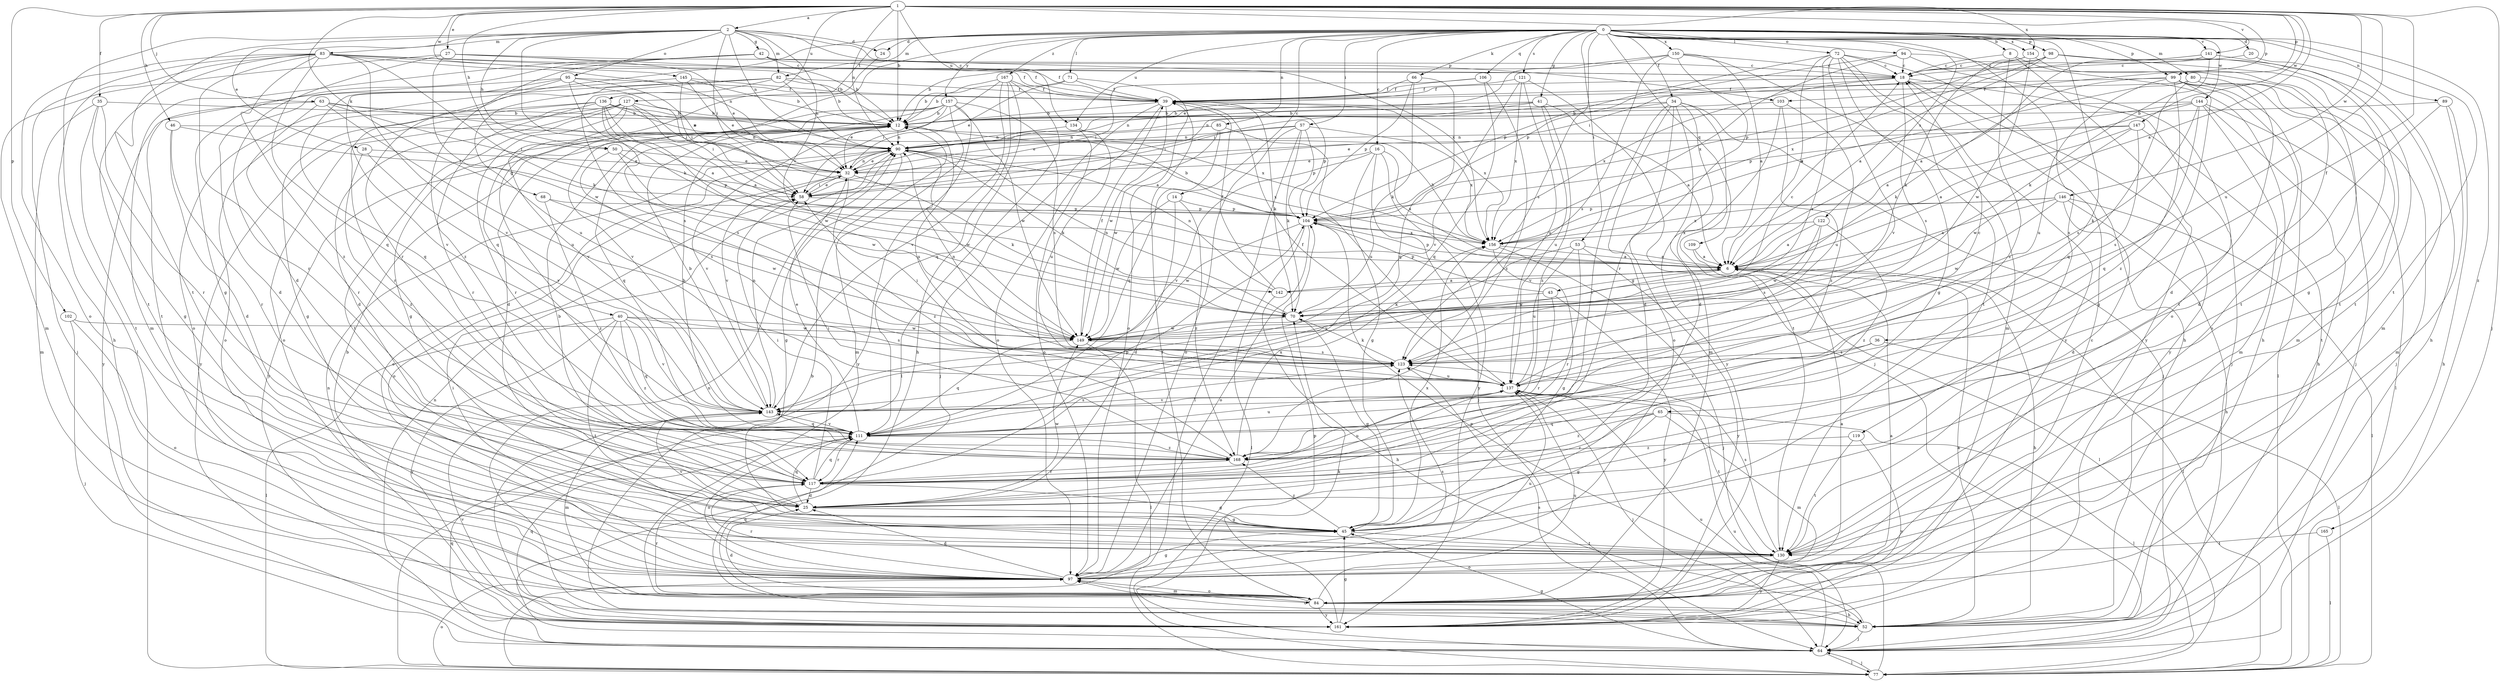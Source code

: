strict digraph  {
0;
1;
2;
6;
8;
12;
14;
16;
18;
20;
24;
25;
27;
28;
32;
34;
35;
36;
39;
40;
41;
42;
43;
45;
46;
50;
52;
53;
57;
58;
63;
64;
65;
66;
68;
70;
71;
72;
77;
80;
82;
83;
84;
85;
89;
90;
94;
95;
97;
98;
99;
102;
103;
104;
106;
109;
111;
117;
119;
121;
122;
123;
127;
130;
134;
136;
137;
141;
142;
143;
144;
145;
146;
147;
149;
150;
154;
156;
157;
161;
165;
167;
168;
0 -> 8  [label=b];
0 -> 14  [label=c];
0 -> 16  [label=c];
0 -> 20  [label=d];
0 -> 24  [label=d];
0 -> 34  [label=f];
0 -> 40  [label=g];
0 -> 41  [label=g];
0 -> 53  [label=i];
0 -> 57  [label=i];
0 -> 65  [label=k];
0 -> 66  [label=k];
0 -> 71  [label=l];
0 -> 72  [label=l];
0 -> 80  [label=m];
0 -> 82  [label=m];
0 -> 85  [label=n];
0 -> 89  [label=n];
0 -> 94  [label=o];
0 -> 98  [label=p];
0 -> 99  [label=p];
0 -> 106  [label=q];
0 -> 109  [label=q];
0 -> 117  [label=r];
0 -> 119  [label=s];
0 -> 121  [label=s];
0 -> 122  [label=s];
0 -> 123  [label=s];
0 -> 127  [label=t];
0 -> 130  [label=t];
0 -> 134  [label=u];
0 -> 141  [label=v];
0 -> 144  [label=w];
0 -> 150  [label=x];
0 -> 154  [label=x];
0 -> 157  [label=y];
0 -> 165  [label=z];
0 -> 167  [label=z];
1 -> 2  [label=a];
1 -> 6  [label=a];
1 -> 12  [label=b];
1 -> 27  [label=e];
1 -> 35  [label=f];
1 -> 36  [label=f];
1 -> 46  [label=h];
1 -> 50  [label=h];
1 -> 63  [label=j];
1 -> 64  [label=j];
1 -> 68  [label=k];
1 -> 90  [label=n];
1 -> 99  [label=p];
1 -> 102  [label=p];
1 -> 103  [label=p];
1 -> 134  [label=u];
1 -> 136  [label=u];
1 -> 137  [label=u];
1 -> 141  [label=v];
1 -> 145  [label=w];
1 -> 146  [label=w];
1 -> 147  [label=w];
1 -> 154  [label=x];
2 -> 24  [label=d];
2 -> 28  [label=e];
2 -> 42  [label=g];
2 -> 50  [label=h];
2 -> 58  [label=i];
2 -> 70  [label=k];
2 -> 77  [label=l];
2 -> 82  [label=m];
2 -> 83  [label=m];
2 -> 90  [label=n];
2 -> 95  [label=o];
2 -> 103  [label=p];
2 -> 130  [label=t];
2 -> 142  [label=v];
2 -> 156  [label=x];
6 -> 43  [label=g];
6 -> 52  [label=h];
6 -> 77  [label=l];
6 -> 104  [label=p];
6 -> 142  [label=v];
6 -> 149  [label=w];
8 -> 18  [label=c];
8 -> 52  [label=h];
8 -> 161  [label=y];
8 -> 168  [label=z];
12 -> 90  [label=n];
12 -> 111  [label=q];
12 -> 137  [label=u];
12 -> 143  [label=v];
12 -> 161  [label=y];
14 -> 25  [label=d];
14 -> 104  [label=p];
14 -> 149  [label=w];
14 -> 168  [label=z];
16 -> 6  [label=a];
16 -> 32  [label=e];
16 -> 45  [label=g];
16 -> 64  [label=j];
16 -> 143  [label=v];
16 -> 161  [label=y];
18 -> 39  [label=f];
18 -> 58  [label=i];
18 -> 64  [label=j];
18 -> 123  [label=s];
18 -> 156  [label=x];
18 -> 161  [label=y];
20 -> 18  [label=c];
20 -> 52  [label=h];
24 -> 111  [label=q];
25 -> 12  [label=b];
25 -> 45  [label=g];
25 -> 111  [label=q];
25 -> 149  [label=w];
27 -> 18  [label=c];
27 -> 32  [label=e];
27 -> 39  [label=f];
27 -> 84  [label=m];
27 -> 117  [label=r];
27 -> 149  [label=w];
28 -> 32  [label=e];
28 -> 143  [label=v];
28 -> 168  [label=z];
32 -> 58  [label=i];
32 -> 70  [label=k];
32 -> 90  [label=n];
32 -> 97  [label=o];
32 -> 168  [label=z];
34 -> 12  [label=b];
34 -> 25  [label=d];
34 -> 64  [label=j];
34 -> 84  [label=m];
34 -> 90  [label=n];
34 -> 97  [label=o];
34 -> 117  [label=r];
34 -> 130  [label=t];
34 -> 161  [label=y];
35 -> 12  [label=b];
35 -> 45  [label=g];
35 -> 84  [label=m];
35 -> 117  [label=r];
35 -> 130  [label=t];
36 -> 77  [label=l];
36 -> 123  [label=s];
36 -> 143  [label=v];
39 -> 12  [label=b];
39 -> 64  [label=j];
39 -> 70  [label=k];
39 -> 97  [label=o];
39 -> 104  [label=p];
39 -> 149  [label=w];
39 -> 156  [label=x];
40 -> 77  [label=l];
40 -> 111  [label=q];
40 -> 123  [label=s];
40 -> 130  [label=t];
40 -> 143  [label=v];
40 -> 149  [label=w];
40 -> 161  [label=y];
40 -> 168  [label=z];
41 -> 6  [label=a];
41 -> 12  [label=b];
41 -> 58  [label=i];
41 -> 90  [label=n];
41 -> 137  [label=u];
41 -> 168  [label=z];
42 -> 12  [label=b];
42 -> 18  [label=c];
42 -> 39  [label=f];
42 -> 45  [label=g];
42 -> 84  [label=m];
42 -> 168  [label=z];
43 -> 70  [label=k];
43 -> 104  [label=p];
43 -> 117  [label=r];
43 -> 161  [label=y];
45 -> 130  [label=t];
45 -> 143  [label=v];
45 -> 156  [label=x];
45 -> 168  [label=z];
46 -> 25  [label=d];
46 -> 58  [label=i];
46 -> 90  [label=n];
46 -> 117  [label=r];
50 -> 32  [label=e];
50 -> 104  [label=p];
50 -> 123  [label=s];
50 -> 149  [label=w];
52 -> 6  [label=a];
52 -> 12  [label=b];
52 -> 64  [label=j];
52 -> 90  [label=n];
52 -> 97  [label=o];
52 -> 104  [label=p];
53 -> 6  [label=a];
53 -> 117  [label=r];
53 -> 137  [label=u];
53 -> 143  [label=v];
53 -> 161  [label=y];
57 -> 32  [label=e];
57 -> 70  [label=k];
57 -> 77  [label=l];
57 -> 90  [label=n];
57 -> 97  [label=o];
57 -> 104  [label=p];
57 -> 156  [label=x];
58 -> 32  [label=e];
58 -> 104  [label=p];
63 -> 12  [label=b];
63 -> 32  [label=e];
63 -> 58  [label=i];
63 -> 117  [label=r];
63 -> 137  [label=u];
63 -> 161  [label=y];
64 -> 45  [label=g];
64 -> 77  [label=l];
64 -> 90  [label=n];
64 -> 104  [label=p];
64 -> 111  [label=q];
64 -> 123  [label=s];
64 -> 137  [label=u];
65 -> 45  [label=g];
65 -> 77  [label=l];
65 -> 84  [label=m];
65 -> 111  [label=q];
65 -> 117  [label=r];
65 -> 168  [label=z];
66 -> 39  [label=f];
66 -> 70  [label=k];
66 -> 104  [label=p];
66 -> 111  [label=q];
68 -> 104  [label=p];
68 -> 149  [label=w];
68 -> 168  [label=z];
70 -> 18  [label=c];
70 -> 45  [label=g];
70 -> 90  [label=n];
70 -> 149  [label=w];
71 -> 12  [label=b];
71 -> 32  [label=e];
71 -> 39  [label=f];
71 -> 97  [label=o];
72 -> 6  [label=a];
72 -> 18  [label=c];
72 -> 45  [label=g];
72 -> 52  [label=h];
72 -> 104  [label=p];
72 -> 123  [label=s];
72 -> 130  [label=t];
72 -> 143  [label=v];
72 -> 161  [label=y];
77 -> 64  [label=j];
77 -> 97  [label=o];
77 -> 137  [label=u];
80 -> 25  [label=d];
80 -> 39  [label=f];
80 -> 64  [label=j];
80 -> 84  [label=m];
80 -> 111  [label=q];
80 -> 156  [label=x];
82 -> 12  [label=b];
82 -> 39  [label=f];
82 -> 90  [label=n];
82 -> 97  [label=o];
82 -> 117  [label=r];
82 -> 123  [label=s];
82 -> 137  [label=u];
83 -> 12  [label=b];
83 -> 18  [label=c];
83 -> 25  [label=d];
83 -> 39  [label=f];
83 -> 52  [label=h];
83 -> 64  [label=j];
83 -> 70  [label=k];
83 -> 90  [label=n];
83 -> 97  [label=o];
83 -> 111  [label=q];
83 -> 130  [label=t];
83 -> 143  [label=v];
83 -> 168  [label=z];
84 -> 6  [label=a];
84 -> 18  [label=c];
84 -> 25  [label=d];
84 -> 39  [label=f];
84 -> 52  [label=h];
84 -> 97  [label=o];
84 -> 111  [label=q];
84 -> 117  [label=r];
84 -> 137  [label=u];
84 -> 161  [label=y];
85 -> 90  [label=n];
85 -> 111  [label=q];
85 -> 137  [label=u];
85 -> 149  [label=w];
89 -> 12  [label=b];
89 -> 25  [label=d];
89 -> 52  [label=h];
89 -> 84  [label=m];
90 -> 32  [label=e];
90 -> 45  [label=g];
90 -> 70  [label=k];
90 -> 97  [label=o];
90 -> 143  [label=v];
90 -> 149  [label=w];
90 -> 156  [label=x];
94 -> 18  [label=c];
94 -> 97  [label=o];
94 -> 104  [label=p];
94 -> 130  [label=t];
94 -> 156  [label=x];
95 -> 6  [label=a];
95 -> 32  [label=e];
95 -> 39  [label=f];
95 -> 58  [label=i];
95 -> 111  [label=q];
95 -> 130  [label=t];
95 -> 143  [label=v];
97 -> 6  [label=a];
97 -> 12  [label=b];
97 -> 25  [label=d];
97 -> 45  [label=g];
97 -> 58  [label=i];
97 -> 84  [label=m];
97 -> 117  [label=r];
97 -> 123  [label=s];
97 -> 137  [label=u];
98 -> 6  [label=a];
98 -> 18  [label=c];
98 -> 45  [label=g];
98 -> 84  [label=m];
98 -> 104  [label=p];
98 -> 130  [label=t];
98 -> 156  [label=x];
99 -> 39  [label=f];
99 -> 45  [label=g];
99 -> 64  [label=j];
99 -> 70  [label=k];
99 -> 77  [label=l];
99 -> 97  [label=o];
99 -> 137  [label=u];
99 -> 168  [label=z];
102 -> 64  [label=j];
102 -> 97  [label=o];
102 -> 149  [label=w];
103 -> 12  [label=b];
103 -> 25  [label=d];
103 -> 137  [label=u];
103 -> 168  [label=z];
104 -> 12  [label=b];
104 -> 77  [label=l];
104 -> 97  [label=o];
104 -> 149  [label=w];
104 -> 156  [label=x];
106 -> 39  [label=f];
106 -> 58  [label=i];
106 -> 111  [label=q];
106 -> 168  [label=z];
109 -> 6  [label=a];
109 -> 77  [label=l];
111 -> 12  [label=b];
111 -> 32  [label=e];
111 -> 97  [label=o];
111 -> 117  [label=r];
111 -> 123  [label=s];
111 -> 137  [label=u];
111 -> 143  [label=v];
111 -> 168  [label=z];
117 -> 25  [label=d];
117 -> 45  [label=g];
117 -> 58  [label=i];
117 -> 104  [label=p];
117 -> 111  [label=q];
117 -> 137  [label=u];
119 -> 130  [label=t];
119 -> 161  [label=y];
119 -> 168  [label=z];
121 -> 39  [label=f];
121 -> 64  [label=j];
121 -> 137  [label=u];
121 -> 143  [label=v];
121 -> 156  [label=x];
122 -> 6  [label=a];
122 -> 123  [label=s];
122 -> 149  [label=w];
122 -> 156  [label=x];
122 -> 168  [label=z];
123 -> 58  [label=i];
123 -> 70  [label=k];
123 -> 90  [label=n];
123 -> 137  [label=u];
127 -> 6  [label=a];
127 -> 12  [label=b];
127 -> 25  [label=d];
127 -> 58  [label=i];
127 -> 97  [label=o];
127 -> 117  [label=r];
127 -> 130  [label=t];
127 -> 143  [label=v];
127 -> 161  [label=y];
130 -> 97  [label=o];
130 -> 123  [label=s];
130 -> 161  [label=y];
134 -> 90  [label=n];
134 -> 97  [label=o];
134 -> 137  [label=u];
136 -> 6  [label=a];
136 -> 12  [label=b];
136 -> 45  [label=g];
136 -> 90  [label=n];
136 -> 97  [label=o];
136 -> 117  [label=r];
136 -> 123  [label=s];
136 -> 149  [label=w];
136 -> 156  [label=x];
137 -> 18  [label=c];
137 -> 39  [label=f];
137 -> 64  [label=j];
137 -> 130  [label=t];
137 -> 143  [label=v];
141 -> 6  [label=a];
141 -> 18  [label=c];
141 -> 58  [label=i];
141 -> 70  [label=k];
141 -> 130  [label=t];
142 -> 6  [label=a];
142 -> 39  [label=f];
142 -> 52  [label=h];
142 -> 90  [label=n];
143 -> 12  [label=b];
143 -> 84  [label=m];
143 -> 90  [label=n];
143 -> 111  [label=q];
144 -> 6  [label=a];
144 -> 12  [label=b];
144 -> 52  [label=h];
144 -> 77  [label=l];
144 -> 84  [label=m];
144 -> 104  [label=p];
144 -> 111  [label=q];
144 -> 123  [label=s];
145 -> 12  [label=b];
145 -> 25  [label=d];
145 -> 32  [label=e];
145 -> 39  [label=f];
145 -> 58  [label=i];
146 -> 6  [label=a];
146 -> 25  [label=d];
146 -> 52  [label=h];
146 -> 77  [label=l];
146 -> 104  [label=p];
146 -> 149  [label=w];
146 -> 156  [label=x];
147 -> 6  [label=a];
147 -> 32  [label=e];
147 -> 90  [label=n];
147 -> 123  [label=s];
147 -> 130  [label=t];
147 -> 149  [label=w];
149 -> 39  [label=f];
149 -> 77  [label=l];
149 -> 111  [label=q];
149 -> 123  [label=s];
150 -> 6  [label=a];
150 -> 12  [label=b];
150 -> 18  [label=c];
150 -> 32  [label=e];
150 -> 84  [label=m];
150 -> 117  [label=r];
150 -> 123  [label=s];
154 -> 18  [label=c];
154 -> 70  [label=k];
154 -> 130  [label=t];
154 -> 149  [label=w];
156 -> 6  [label=a];
156 -> 12  [label=b];
156 -> 45  [label=g];
156 -> 64  [label=j];
157 -> 12  [label=b];
157 -> 25  [label=d];
157 -> 32  [label=e];
157 -> 45  [label=g];
157 -> 84  [label=m];
157 -> 123  [label=s];
157 -> 143  [label=v];
157 -> 149  [label=w];
157 -> 161  [label=y];
161 -> 45  [label=g];
161 -> 70  [label=k];
161 -> 90  [label=n];
161 -> 111  [label=q];
161 -> 143  [label=v];
165 -> 77  [label=l];
165 -> 130  [label=t];
167 -> 12  [label=b];
167 -> 39  [label=f];
167 -> 52  [label=h];
167 -> 58  [label=i];
167 -> 77  [label=l];
167 -> 111  [label=q];
167 -> 143  [label=v];
168 -> 58  [label=i];
168 -> 117  [label=r];
168 -> 156  [label=x];
}
